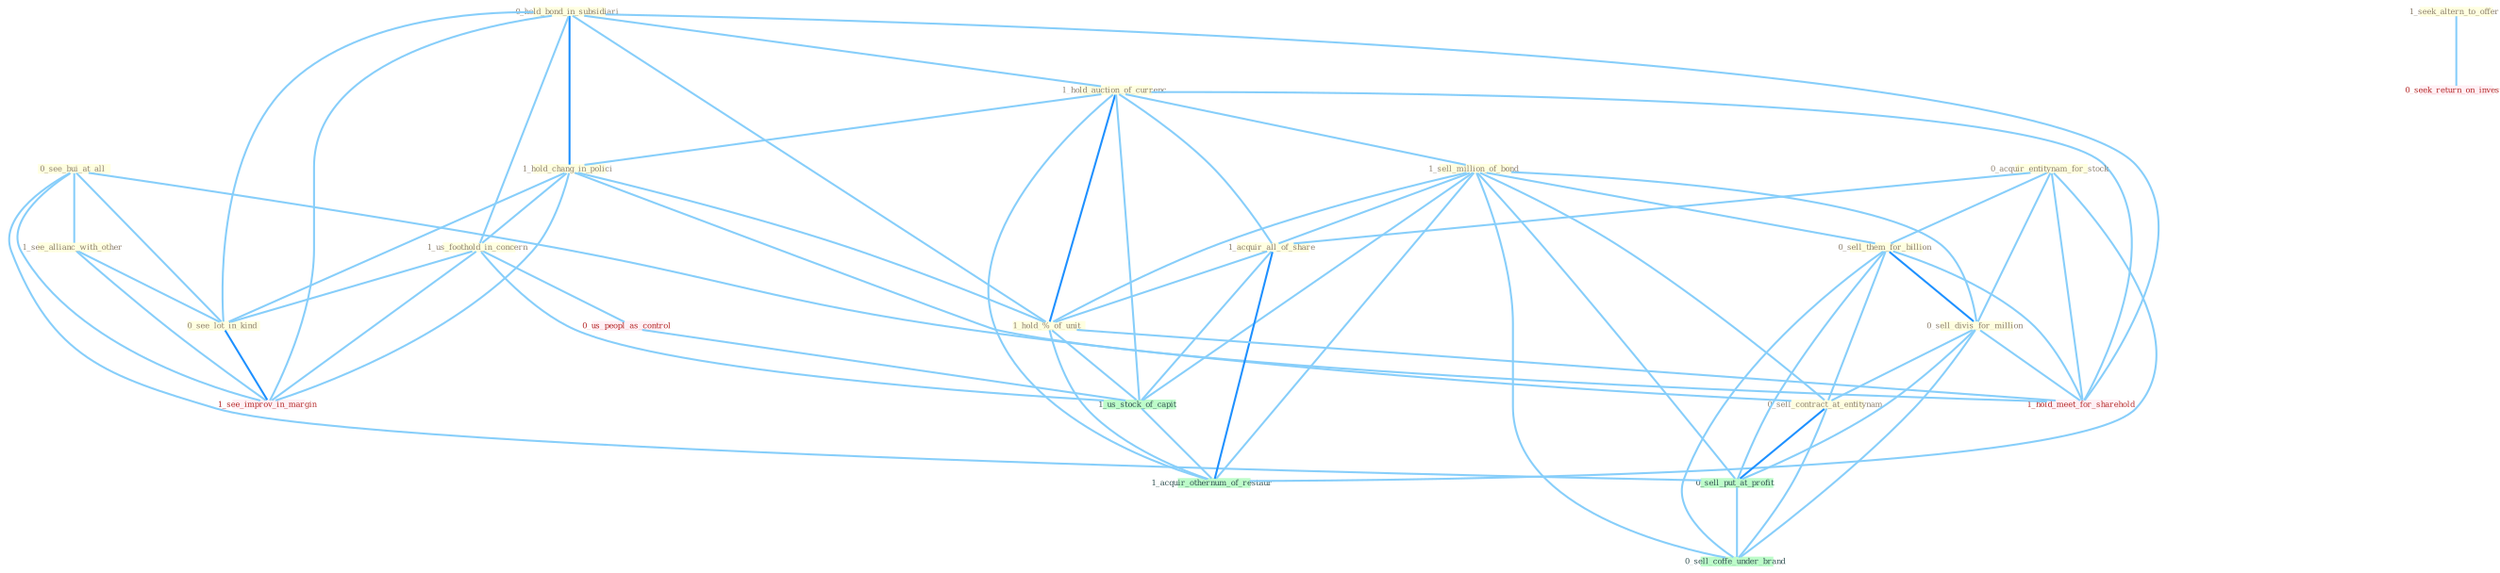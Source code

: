 Graph G{ 
    node
    [shape=polygon,style=filled,width=.5,height=.06,color="#BDFCC9",fixedsize=true,fontsize=4,
    fontcolor="#2f4f4f"];
    {node
    [color="#ffffe0", fontcolor="#8b7d6b"] "0_hold_bond_in_subsidiari " "1_hold_auction_of_currenc " "1_hold_chang_in_polici " "1_sell_million_of_bond " "0_see_bui_at_all " "0_acquir_entitynam_for_stock " "1_us_foothold_in_concern " "1_seek_altern_to_offer " "1_acquir_all_of_share " "0_sell_them_for_billion " "1_see_allianc_with_other " "0_see_lot_in_kind " "0_sell_divis_for_million " "1_hold_%_of_unit " "0_sell_contract_at_entitynam "}
{node [color="#fff0f5", fontcolor="#b22222"] "0_us_peopl_as_control " "0_seek_return_on_invest " "1_see_improv_in_margin " "1_hold_meet_for_sharehold "}
edge [color="#B0E2FF"];

	"0_hold_bond_in_subsidiari " -- "1_hold_auction_of_currenc " [w="1", color="#87cefa" ];
	"0_hold_bond_in_subsidiari " -- "1_hold_chang_in_polici " [w="2", color="#1e90ff" , len=0.8];
	"0_hold_bond_in_subsidiari " -- "1_us_foothold_in_concern " [w="1", color="#87cefa" ];
	"0_hold_bond_in_subsidiari " -- "0_see_lot_in_kind " [w="1", color="#87cefa" ];
	"0_hold_bond_in_subsidiari " -- "1_hold_%_of_unit " [w="1", color="#87cefa" ];
	"0_hold_bond_in_subsidiari " -- "1_see_improv_in_margin " [w="1", color="#87cefa" ];
	"0_hold_bond_in_subsidiari " -- "1_hold_meet_for_sharehold " [w="1", color="#87cefa" ];
	"1_hold_auction_of_currenc " -- "1_hold_chang_in_polici " [w="1", color="#87cefa" ];
	"1_hold_auction_of_currenc " -- "1_sell_million_of_bond " [w="1", color="#87cefa" ];
	"1_hold_auction_of_currenc " -- "1_acquir_all_of_share " [w="1", color="#87cefa" ];
	"1_hold_auction_of_currenc " -- "1_hold_%_of_unit " [w="2", color="#1e90ff" , len=0.8];
	"1_hold_auction_of_currenc " -- "1_us_stock_of_capit " [w="1", color="#87cefa" ];
	"1_hold_auction_of_currenc " -- "1_hold_meet_for_sharehold " [w="1", color="#87cefa" ];
	"1_hold_auction_of_currenc " -- "1_acquir_othernum_of_restaur " [w="1", color="#87cefa" ];
	"1_hold_chang_in_polici " -- "1_us_foothold_in_concern " [w="1", color="#87cefa" ];
	"1_hold_chang_in_polici " -- "0_see_lot_in_kind " [w="1", color="#87cefa" ];
	"1_hold_chang_in_polici " -- "1_hold_%_of_unit " [w="1", color="#87cefa" ];
	"1_hold_chang_in_polici " -- "1_see_improv_in_margin " [w="1", color="#87cefa" ];
	"1_hold_chang_in_polici " -- "1_hold_meet_for_sharehold " [w="1", color="#87cefa" ];
	"1_sell_million_of_bond " -- "1_acquir_all_of_share " [w="1", color="#87cefa" ];
	"1_sell_million_of_bond " -- "0_sell_them_for_billion " [w="1", color="#87cefa" ];
	"1_sell_million_of_bond " -- "0_sell_divis_for_million " [w="1", color="#87cefa" ];
	"1_sell_million_of_bond " -- "1_hold_%_of_unit " [w="1", color="#87cefa" ];
	"1_sell_million_of_bond " -- "0_sell_contract_at_entitynam " [w="1", color="#87cefa" ];
	"1_sell_million_of_bond " -- "0_sell_put_at_profit " [w="1", color="#87cefa" ];
	"1_sell_million_of_bond " -- "1_us_stock_of_capit " [w="1", color="#87cefa" ];
	"1_sell_million_of_bond " -- "0_sell_coffe_under_brand " [w="1", color="#87cefa" ];
	"1_sell_million_of_bond " -- "1_acquir_othernum_of_restaur " [w="1", color="#87cefa" ];
	"0_see_bui_at_all " -- "1_see_allianc_with_other " [w="1", color="#87cefa" ];
	"0_see_bui_at_all " -- "0_see_lot_in_kind " [w="1", color="#87cefa" ];
	"0_see_bui_at_all " -- "0_sell_contract_at_entitynam " [w="1", color="#87cefa" ];
	"0_see_bui_at_all " -- "0_sell_put_at_profit " [w="1", color="#87cefa" ];
	"0_see_bui_at_all " -- "1_see_improv_in_margin " [w="1", color="#87cefa" ];
	"0_acquir_entitynam_for_stock " -- "1_acquir_all_of_share " [w="1", color="#87cefa" ];
	"0_acquir_entitynam_for_stock " -- "0_sell_them_for_billion " [w="1", color="#87cefa" ];
	"0_acquir_entitynam_for_stock " -- "0_sell_divis_for_million " [w="1", color="#87cefa" ];
	"0_acquir_entitynam_for_stock " -- "1_hold_meet_for_sharehold " [w="1", color="#87cefa" ];
	"0_acquir_entitynam_for_stock " -- "1_acquir_othernum_of_restaur " [w="1", color="#87cefa" ];
	"1_us_foothold_in_concern " -- "0_see_lot_in_kind " [w="1", color="#87cefa" ];
	"1_us_foothold_in_concern " -- "0_us_peopl_as_control " [w="1", color="#87cefa" ];
	"1_us_foothold_in_concern " -- "1_us_stock_of_capit " [w="1", color="#87cefa" ];
	"1_us_foothold_in_concern " -- "1_see_improv_in_margin " [w="1", color="#87cefa" ];
	"1_seek_altern_to_offer " -- "0_seek_return_on_invest " [w="1", color="#87cefa" ];
	"1_acquir_all_of_share " -- "1_hold_%_of_unit " [w="1", color="#87cefa" ];
	"1_acquir_all_of_share " -- "1_us_stock_of_capit " [w="1", color="#87cefa" ];
	"1_acquir_all_of_share " -- "1_acquir_othernum_of_restaur " [w="2", color="#1e90ff" , len=0.8];
	"0_sell_them_for_billion " -- "0_sell_divis_for_million " [w="2", color="#1e90ff" , len=0.8];
	"0_sell_them_for_billion " -- "0_sell_contract_at_entitynam " [w="1", color="#87cefa" ];
	"0_sell_them_for_billion " -- "0_sell_put_at_profit " [w="1", color="#87cefa" ];
	"0_sell_them_for_billion " -- "0_sell_coffe_under_brand " [w="1", color="#87cefa" ];
	"0_sell_them_for_billion " -- "1_hold_meet_for_sharehold " [w="1", color="#87cefa" ];
	"1_see_allianc_with_other " -- "0_see_lot_in_kind " [w="1", color="#87cefa" ];
	"1_see_allianc_with_other " -- "1_see_improv_in_margin " [w="1", color="#87cefa" ];
	"0_see_lot_in_kind " -- "1_see_improv_in_margin " [w="2", color="#1e90ff" , len=0.8];
	"0_sell_divis_for_million " -- "0_sell_contract_at_entitynam " [w="1", color="#87cefa" ];
	"0_sell_divis_for_million " -- "0_sell_put_at_profit " [w="1", color="#87cefa" ];
	"0_sell_divis_for_million " -- "0_sell_coffe_under_brand " [w="1", color="#87cefa" ];
	"0_sell_divis_for_million " -- "1_hold_meet_for_sharehold " [w="1", color="#87cefa" ];
	"1_hold_%_of_unit " -- "1_us_stock_of_capit " [w="1", color="#87cefa" ];
	"1_hold_%_of_unit " -- "1_hold_meet_for_sharehold " [w="1", color="#87cefa" ];
	"1_hold_%_of_unit " -- "1_acquir_othernum_of_restaur " [w="1", color="#87cefa" ];
	"0_sell_contract_at_entitynam " -- "0_sell_put_at_profit " [w="2", color="#1e90ff" , len=0.8];
	"0_sell_contract_at_entitynam " -- "0_sell_coffe_under_brand " [w="1", color="#87cefa" ];
	"0_us_peopl_as_control " -- "1_us_stock_of_capit " [w="1", color="#87cefa" ];
	"0_sell_put_at_profit " -- "0_sell_coffe_under_brand " [w="1", color="#87cefa" ];
	"1_us_stock_of_capit " -- "1_acquir_othernum_of_restaur " [w="1", color="#87cefa" ];
}